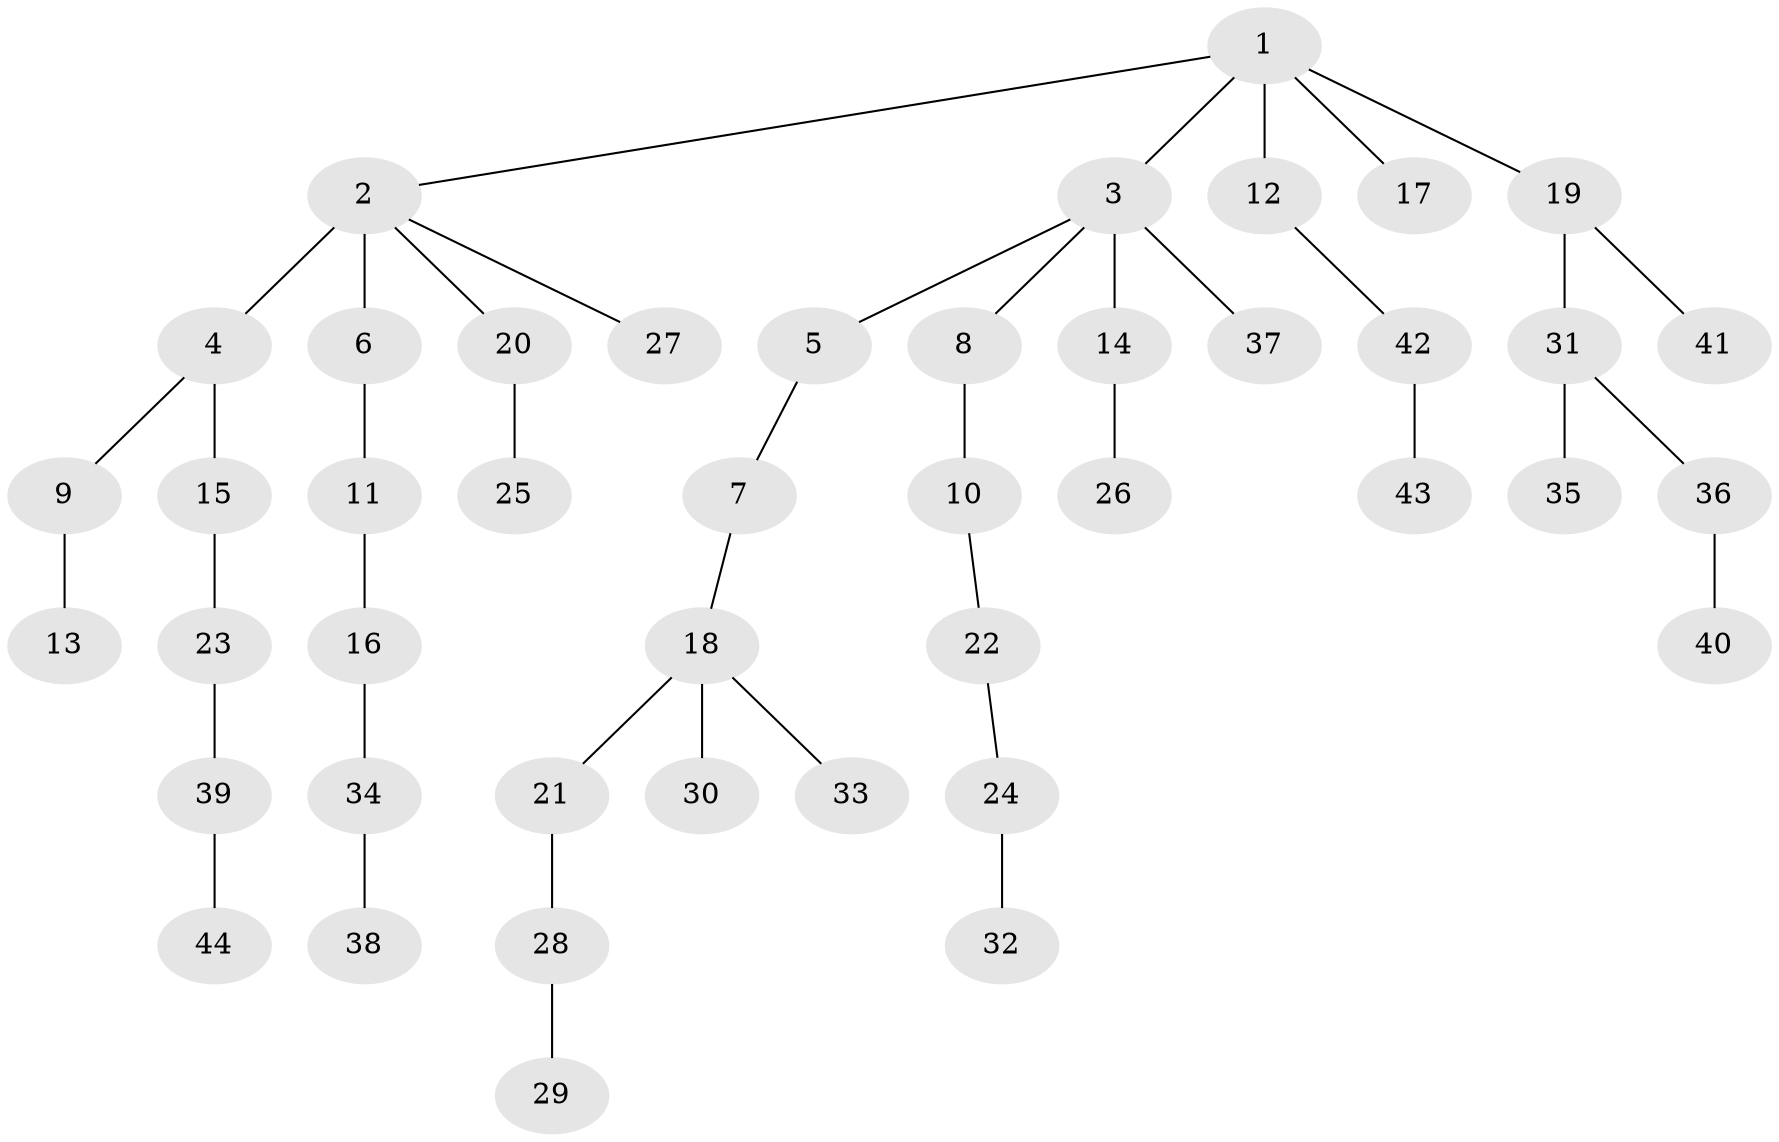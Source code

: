 // original degree distribution, {6: 0.014084507042253521, 2: 0.22535211267605634, 5: 0.028169014084507043, 7: 0.007042253521126761, 4: 0.08450704225352113, 3: 0.14084507042253522, 1: 0.5}
// Generated by graph-tools (version 1.1) at 2025/51/03/04/25 22:51:31]
// undirected, 44 vertices, 43 edges
graph export_dot {
  node [color=gray90,style=filled];
  1;
  2;
  3;
  4;
  5;
  6;
  7;
  8;
  9;
  10;
  11;
  12;
  13;
  14;
  15;
  16;
  17;
  18;
  19;
  20;
  21;
  22;
  23;
  24;
  25;
  26;
  27;
  28;
  29;
  30;
  31;
  32;
  33;
  34;
  35;
  36;
  37;
  38;
  39;
  40;
  41;
  42;
  43;
  44;
  1 -- 2 [weight=1.0];
  1 -- 3 [weight=1.0];
  1 -- 12 [weight=1.0];
  1 -- 17 [weight=1.0];
  1 -- 19 [weight=1.0];
  2 -- 4 [weight=3.0];
  2 -- 6 [weight=1.0];
  2 -- 20 [weight=1.0];
  2 -- 27 [weight=1.0];
  3 -- 5 [weight=1.0];
  3 -- 8 [weight=1.0];
  3 -- 14 [weight=1.0];
  3 -- 37 [weight=1.0];
  4 -- 9 [weight=1.0];
  4 -- 15 [weight=1.0];
  5 -- 7 [weight=1.0];
  6 -- 11 [weight=1.0];
  7 -- 18 [weight=1.0];
  8 -- 10 [weight=1.0];
  9 -- 13 [weight=1.0];
  10 -- 22 [weight=1.0];
  11 -- 16 [weight=1.0];
  12 -- 42 [weight=1.0];
  14 -- 26 [weight=1.0];
  15 -- 23 [weight=1.0];
  16 -- 34 [weight=1.0];
  18 -- 21 [weight=1.0];
  18 -- 30 [weight=3.0];
  18 -- 33 [weight=1.0];
  19 -- 31 [weight=1.0];
  19 -- 41 [weight=1.0];
  20 -- 25 [weight=1.0];
  21 -- 28 [weight=1.0];
  22 -- 24 [weight=1.0];
  23 -- 39 [weight=1.0];
  24 -- 32 [weight=1.0];
  28 -- 29 [weight=1.0];
  31 -- 35 [weight=1.0];
  31 -- 36 [weight=1.0];
  34 -- 38 [weight=1.0];
  36 -- 40 [weight=1.0];
  39 -- 44 [weight=1.0];
  42 -- 43 [weight=1.0];
}
